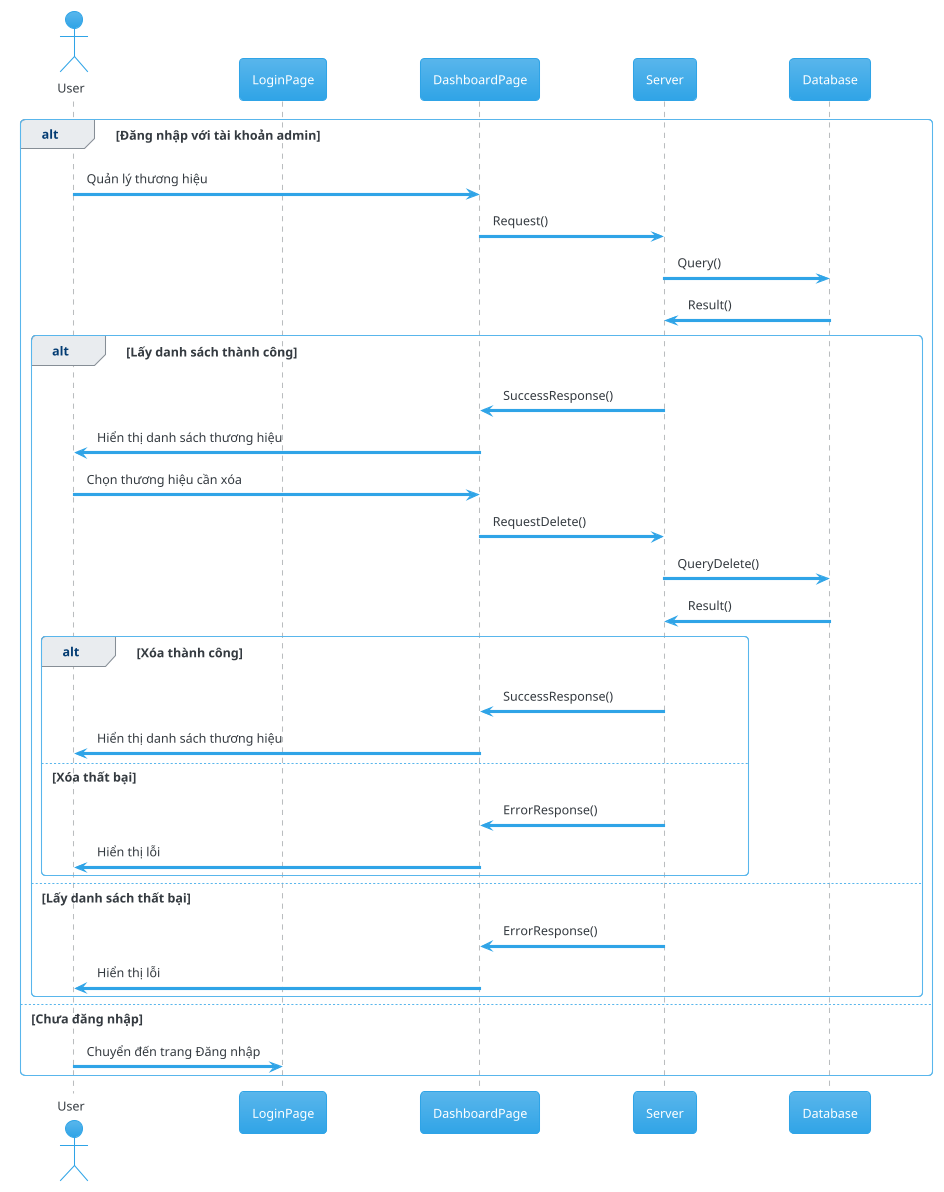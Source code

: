@startuml manager_brands_delete
!theme cerulean

actor       User       as u
participant LoginPage as lp
participant DashboardPage as dash
participant Server as s
participant Database as d

alt Đăng nhập với tài khoản admin
  u -> dash: Quản lý thương hiệu
  dash -> s: Request()
  s -> d: Query()
  d -> s: Result()

  alt Lấy danh sách thành công
    s -> dash: SuccessResponse()
    dash -> u: Hiển thị danh sách thương hiệu
    u -> dash: Chọn thương hiệu cần xóa
    dash -> s: RequestDelete()
    s -> d: QueryDelete()
    d -> s: Result()

    alt Xóa thành công
      s -> dash: SuccessResponse()
      dash -> u: Hiển thị danh sách thương hiệu
    else Xóa thất bại
      s -> dash: ErrorResponse()
      dash -> u: Hiển thị lỗi
    end

  else Lấy danh sách thất bại
    s -> dash: ErrorResponse()
    dash -> u: Hiển thị lỗi
  end
else Chưa đăng nhập
  u -> lp: Chuyển đến trang Đăng nhập
end


@enduml